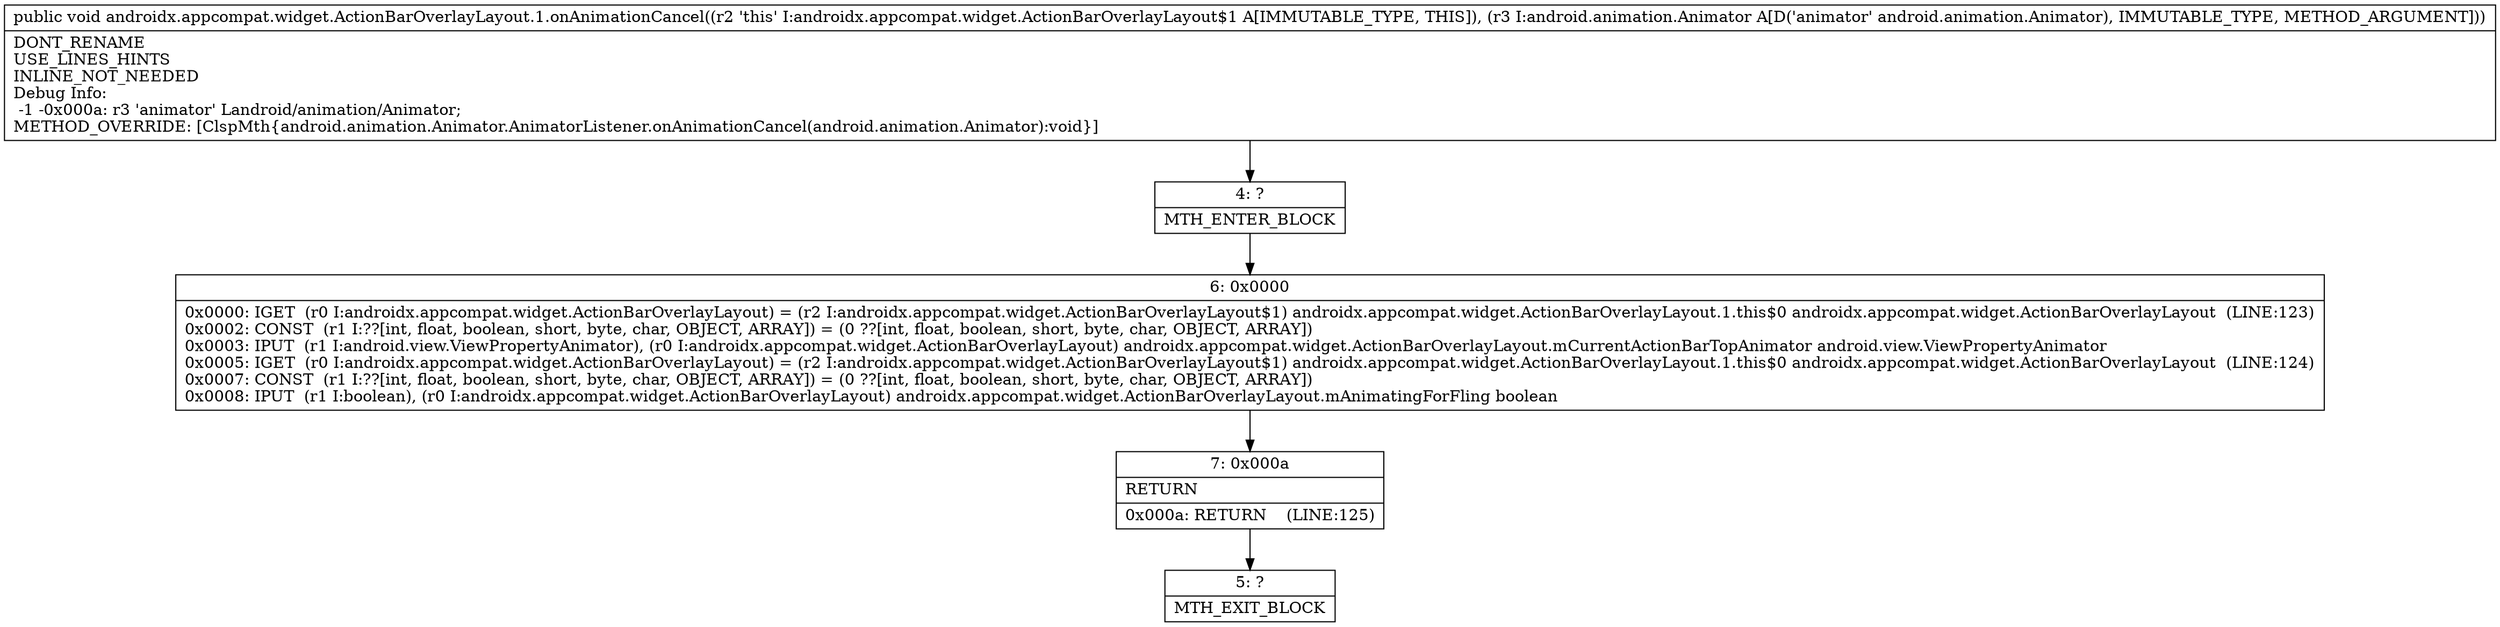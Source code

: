 digraph "CFG forandroidx.appcompat.widget.ActionBarOverlayLayout.1.onAnimationCancel(Landroid\/animation\/Animator;)V" {
Node_4 [shape=record,label="{4\:\ ?|MTH_ENTER_BLOCK\l}"];
Node_6 [shape=record,label="{6\:\ 0x0000|0x0000: IGET  (r0 I:androidx.appcompat.widget.ActionBarOverlayLayout) = (r2 I:androidx.appcompat.widget.ActionBarOverlayLayout$1) androidx.appcompat.widget.ActionBarOverlayLayout.1.this$0 androidx.appcompat.widget.ActionBarOverlayLayout  (LINE:123)\l0x0002: CONST  (r1 I:??[int, float, boolean, short, byte, char, OBJECT, ARRAY]) = (0 ??[int, float, boolean, short, byte, char, OBJECT, ARRAY]) \l0x0003: IPUT  (r1 I:android.view.ViewPropertyAnimator), (r0 I:androidx.appcompat.widget.ActionBarOverlayLayout) androidx.appcompat.widget.ActionBarOverlayLayout.mCurrentActionBarTopAnimator android.view.ViewPropertyAnimator \l0x0005: IGET  (r0 I:androidx.appcompat.widget.ActionBarOverlayLayout) = (r2 I:androidx.appcompat.widget.ActionBarOverlayLayout$1) androidx.appcompat.widget.ActionBarOverlayLayout.1.this$0 androidx.appcompat.widget.ActionBarOverlayLayout  (LINE:124)\l0x0007: CONST  (r1 I:??[int, float, boolean, short, byte, char, OBJECT, ARRAY]) = (0 ??[int, float, boolean, short, byte, char, OBJECT, ARRAY]) \l0x0008: IPUT  (r1 I:boolean), (r0 I:androidx.appcompat.widget.ActionBarOverlayLayout) androidx.appcompat.widget.ActionBarOverlayLayout.mAnimatingForFling boolean \l}"];
Node_7 [shape=record,label="{7\:\ 0x000a|RETURN\l|0x000a: RETURN    (LINE:125)\l}"];
Node_5 [shape=record,label="{5\:\ ?|MTH_EXIT_BLOCK\l}"];
MethodNode[shape=record,label="{public void androidx.appcompat.widget.ActionBarOverlayLayout.1.onAnimationCancel((r2 'this' I:androidx.appcompat.widget.ActionBarOverlayLayout$1 A[IMMUTABLE_TYPE, THIS]), (r3 I:android.animation.Animator A[D('animator' android.animation.Animator), IMMUTABLE_TYPE, METHOD_ARGUMENT]))  | DONT_RENAME\lUSE_LINES_HINTS\lINLINE_NOT_NEEDED\lDebug Info:\l  \-1 \-0x000a: r3 'animator' Landroid\/animation\/Animator;\lMETHOD_OVERRIDE: [ClspMth\{android.animation.Animator.AnimatorListener.onAnimationCancel(android.animation.Animator):void\}]\l}"];
MethodNode -> Node_4;Node_4 -> Node_6;
Node_6 -> Node_7;
Node_7 -> Node_5;
}


